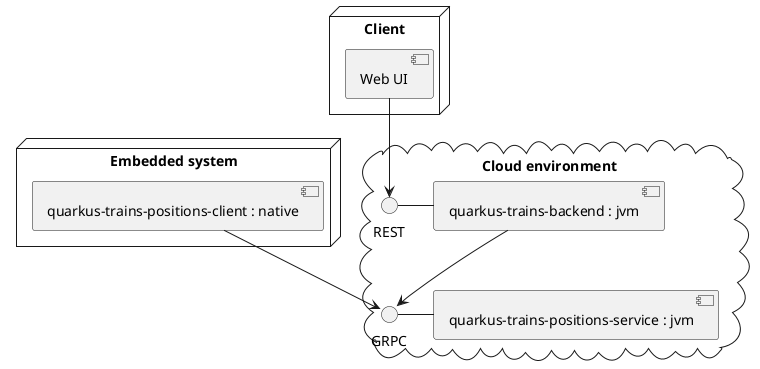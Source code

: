 @startuml
'https://plantuml.com/component-diagram


cloud "Cloud environment" {
  REST - [quarkus-trains-backend : jvm]
  GRPC - [quarkus-trains-positions-service : jvm]
  [quarkus-trains-backend : jvm] --> GRPC
}

node "Client" {
  [Web UI] --> REST
}

node "Embedded system" {
  [quarkus-trains-positions-client : native] --> GRPC
}

@enduml
